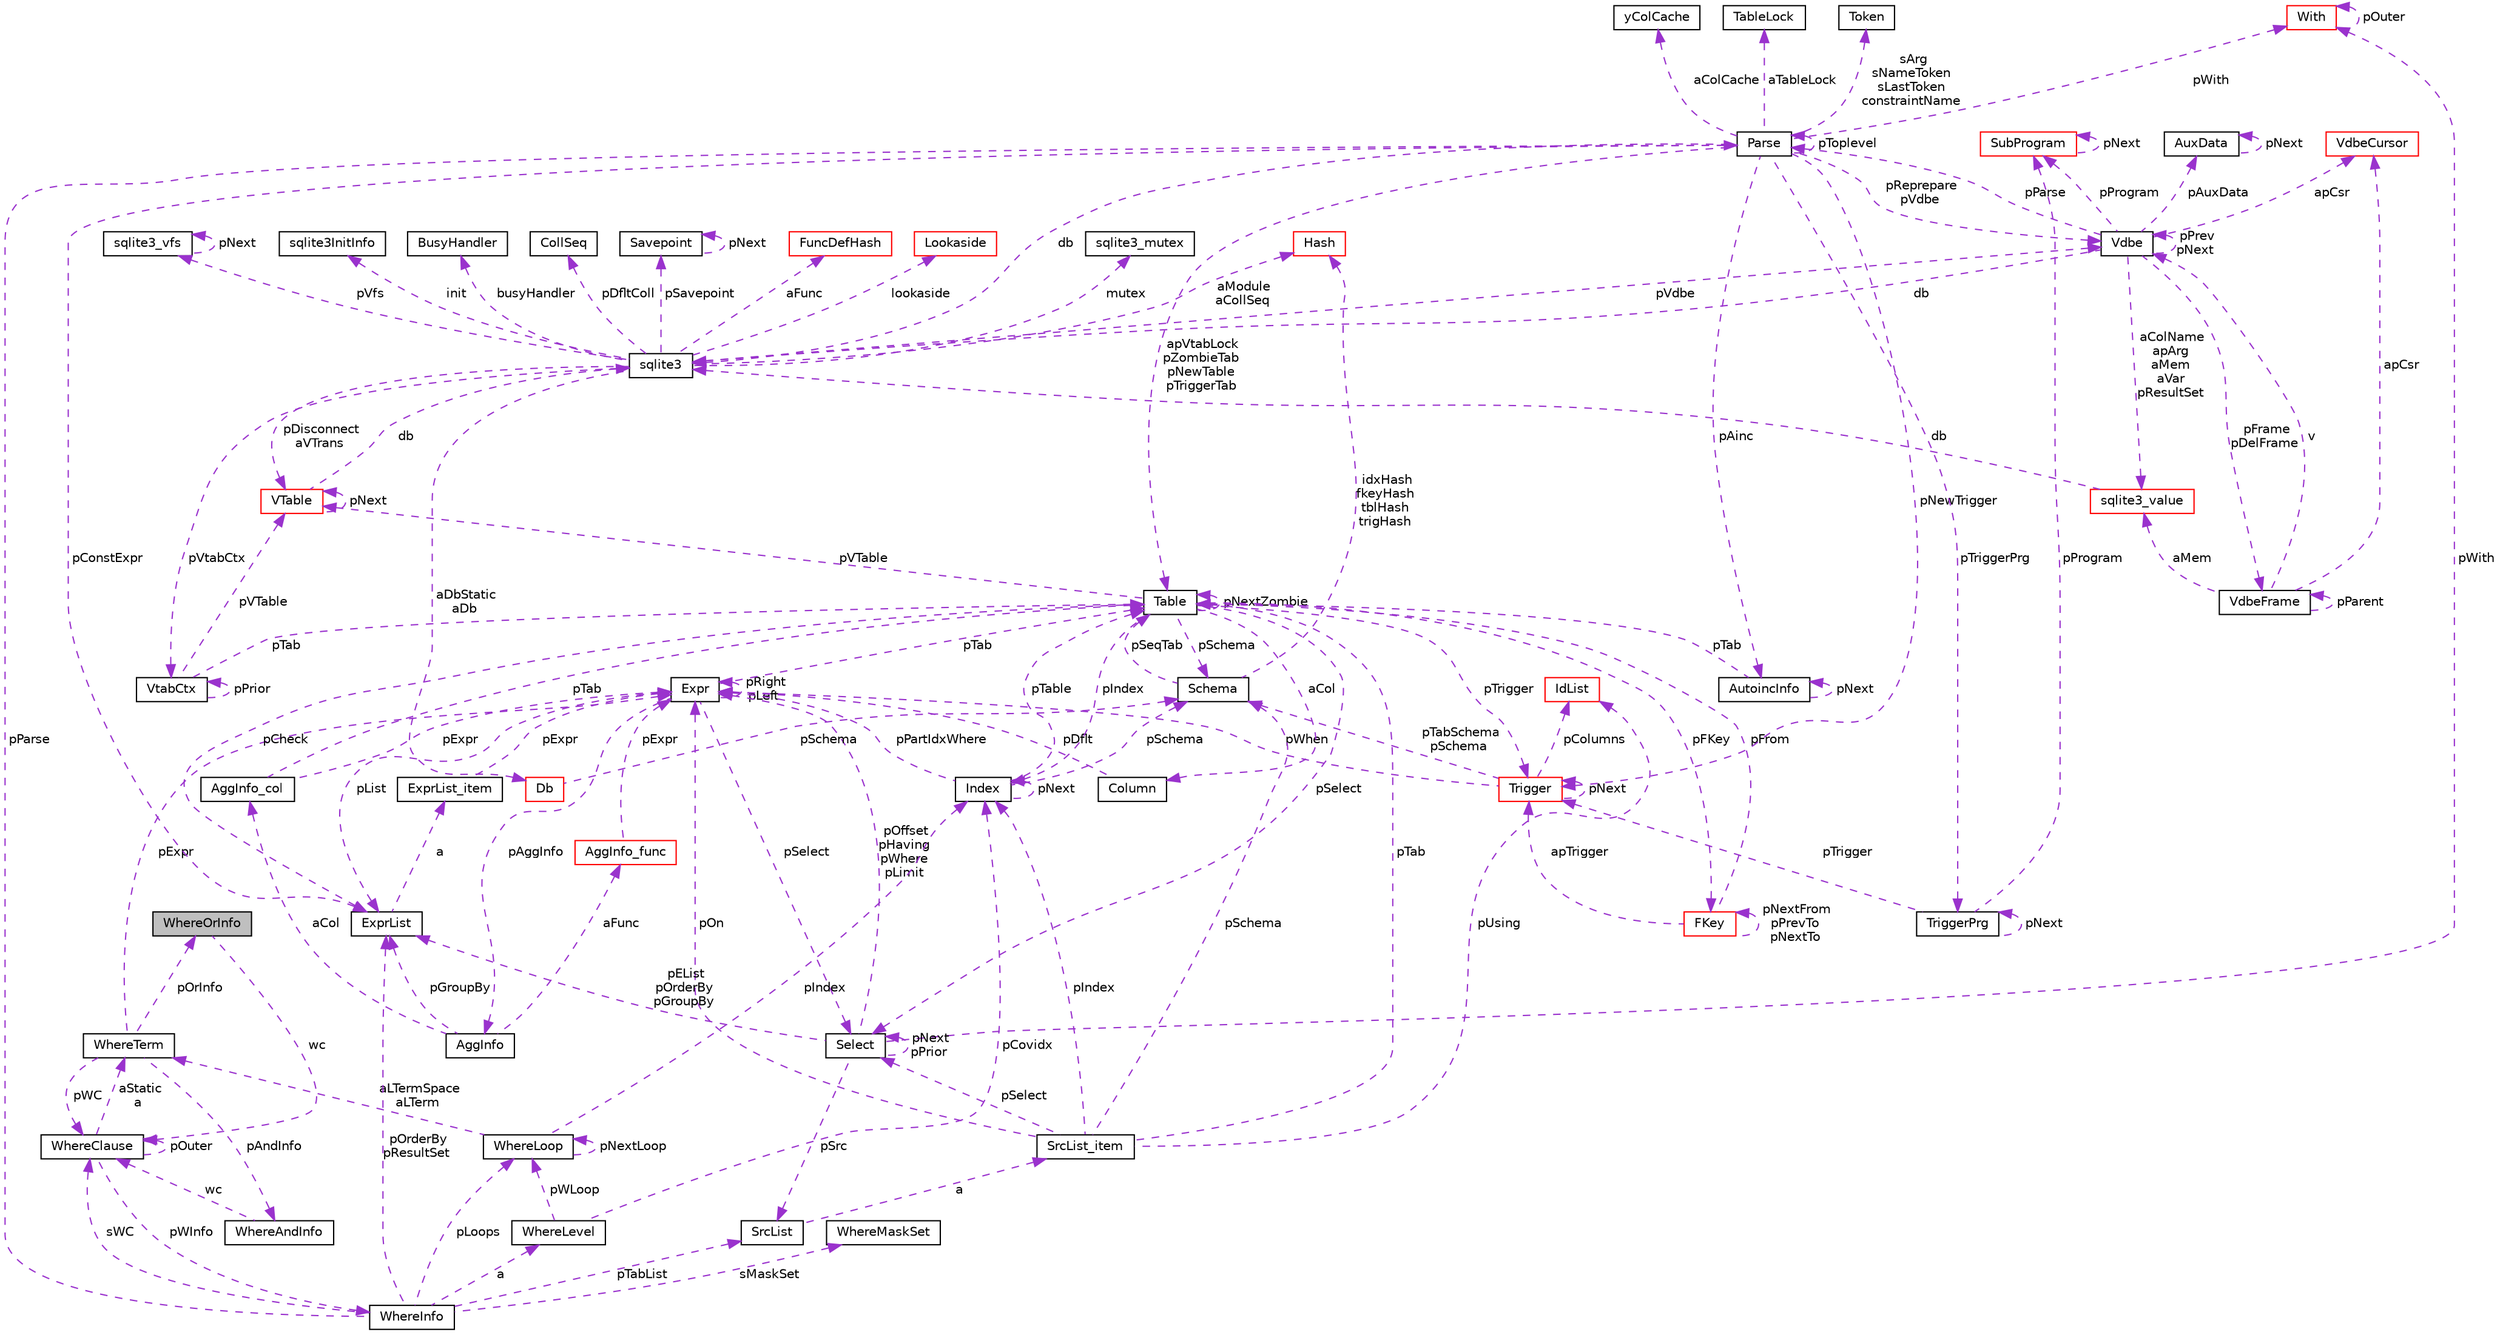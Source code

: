 digraph "WhereOrInfo"
{
  edge [fontname="Helvetica",fontsize="10",labelfontname="Helvetica",labelfontsize="10"];
  node [fontname="Helvetica",fontsize="10",shape=record];
  Node1 [label="WhereOrInfo",height=0.2,width=0.4,color="black", fillcolor="grey75", style="filled", fontcolor="black"];
  Node2 -> Node1 [dir="back",color="darkorchid3",fontsize="10",style="dashed",label=" wc" ,fontname="Helvetica"];
  Node2 [label="WhereClause",height=0.2,width=0.4,color="black", fillcolor="white", style="filled",URL="$struct_where_clause.html"];
  Node3 -> Node2 [dir="back",color="darkorchid3",fontsize="10",style="dashed",label=" aStatic\na" ,fontname="Helvetica"];
  Node3 [label="WhereTerm",height=0.2,width=0.4,color="black", fillcolor="white", style="filled",URL="$struct_where_term.html"];
  Node4 -> Node3 [dir="back",color="darkorchid3",fontsize="10",style="dashed",label=" pAndInfo" ,fontname="Helvetica"];
  Node4 [label="WhereAndInfo",height=0.2,width=0.4,color="black", fillcolor="white", style="filled",URL="$struct_where_and_info.html"];
  Node2 -> Node4 [dir="back",color="darkorchid3",fontsize="10",style="dashed",label=" wc" ,fontname="Helvetica"];
  Node1 -> Node3 [dir="back",color="darkorchid3",fontsize="10",style="dashed",label=" pOrInfo" ,fontname="Helvetica"];
  Node5 -> Node3 [dir="back",color="darkorchid3",fontsize="10",style="dashed",label=" pExpr" ,fontname="Helvetica"];
  Node5 [label="Expr",height=0.2,width=0.4,color="black", fillcolor="white", style="filled",URL="$struct_expr.html"];
  Node6 -> Node5 [dir="back",color="darkorchid3",fontsize="10",style="dashed",label=" pAggInfo" ,fontname="Helvetica"];
  Node6 [label="AggInfo",height=0.2,width=0.4,color="black", fillcolor="white", style="filled",URL="$struct_agg_info.html"];
  Node7 -> Node6 [dir="back",color="darkorchid3",fontsize="10",style="dashed",label=" aCol" ,fontname="Helvetica"];
  Node7 [label="AggInfo_col",height=0.2,width=0.4,color="black", fillcolor="white", style="filled",URL="$struct_agg_info_1_1_agg_info__col.html"];
  Node5 -> Node7 [dir="back",color="darkorchid3",fontsize="10",style="dashed",label=" pExpr" ,fontname="Helvetica"];
  Node8 -> Node7 [dir="back",color="darkorchid3",fontsize="10",style="dashed",label=" pTab" ,fontname="Helvetica"];
  Node8 [label="Table",height=0.2,width=0.4,color="black", fillcolor="white", style="filled",URL="$struct_table.html"];
  Node9 -> Node8 [dir="back",color="darkorchid3",fontsize="10",style="dashed",label=" pSchema" ,fontname="Helvetica"];
  Node9 [label="Schema",height=0.2,width=0.4,color="black", fillcolor="white", style="filled",URL="$struct_schema.html"];
  Node8 -> Node9 [dir="back",color="darkorchid3",fontsize="10",style="dashed",label=" pSeqTab" ,fontname="Helvetica"];
  Node10 -> Node9 [dir="back",color="darkorchid3",fontsize="10",style="dashed",label=" idxHash\nfkeyHash\ntblHash\ntrigHash" ,fontname="Helvetica"];
  Node10 [label="Hash",height=0.2,width=0.4,color="red", fillcolor="white", style="filled",URL="$struct_hash.html"];
  Node11 -> Node8 [dir="back",color="darkorchid3",fontsize="10",style="dashed",label=" aCol" ,fontname="Helvetica"];
  Node11 [label="Column",height=0.2,width=0.4,color="black", fillcolor="white", style="filled",URL="$struct_column.html"];
  Node5 -> Node11 [dir="back",color="darkorchid3",fontsize="10",style="dashed",label=" pDflt" ,fontname="Helvetica"];
  Node12 -> Node8 [dir="back",color="darkorchid3",fontsize="10",style="dashed",label=" pFKey" ,fontname="Helvetica"];
  Node12 [label="FKey",height=0.2,width=0.4,color="red", fillcolor="white", style="filled",URL="$struct_f_key.html"];
  Node12 -> Node12 [dir="back",color="darkorchid3",fontsize="10",style="dashed",label=" pNextFrom\npPrevTo\npNextTo" ,fontname="Helvetica"];
  Node8 -> Node12 [dir="back",color="darkorchid3",fontsize="10",style="dashed",label=" pFrom" ,fontname="Helvetica"];
  Node13 -> Node12 [dir="back",color="darkorchid3",fontsize="10",style="dashed",label=" apTrigger" ,fontname="Helvetica"];
  Node13 [label="Trigger",height=0.2,width=0.4,color="red", fillcolor="white", style="filled",URL="$struct_trigger.html"];
  Node9 -> Node13 [dir="back",color="darkorchid3",fontsize="10",style="dashed",label=" pTabSchema\npSchema" ,fontname="Helvetica"];
  Node5 -> Node13 [dir="back",color="darkorchid3",fontsize="10",style="dashed",label=" pWhen" ,fontname="Helvetica"];
  Node14 -> Node13 [dir="back",color="darkorchid3",fontsize="10",style="dashed",label=" pColumns" ,fontname="Helvetica"];
  Node14 [label="IdList",height=0.2,width=0.4,color="red", fillcolor="white", style="filled",URL="$struct_id_list.html"];
  Node13 -> Node13 [dir="back",color="darkorchid3",fontsize="10",style="dashed",label=" pNext" ,fontname="Helvetica"];
  Node15 -> Node8 [dir="back",color="darkorchid3",fontsize="10",style="dashed",label=" pVTable" ,fontname="Helvetica"];
  Node15 [label="VTable",height=0.2,width=0.4,color="red", fillcolor="white", style="filled",URL="$struct_v_table.html"];
  Node16 -> Node15 [dir="back",color="darkorchid3",fontsize="10",style="dashed",label=" db" ,fontname="Helvetica"];
  Node16 [label="sqlite3",height=0.2,width=0.4,color="black", fillcolor="white", style="filled",URL="$structsqlite3.html"];
  Node17 -> Node16 [dir="back",color="darkorchid3",fontsize="10",style="dashed",label=" pVdbe" ,fontname="Helvetica"];
  Node17 [label="Vdbe",height=0.2,width=0.4,color="black", fillcolor="white", style="filled",URL="$struct_vdbe.html"];
  Node17 -> Node17 [dir="back",color="darkorchid3",fontsize="10",style="dashed",label=" pPrev\npNext" ,fontname="Helvetica"];
  Node18 -> Node17 [dir="back",color="darkorchid3",fontsize="10",style="dashed",label=" aColName\napArg\naMem\naVar\npResultSet" ,fontname="Helvetica"];
  Node18 [label="sqlite3_value",height=0.2,width=0.4,color="red", fillcolor="white", style="filled",URL="$struct_mem.html"];
  Node16 -> Node18 [dir="back",color="darkorchid3",fontsize="10",style="dashed",label=" db" ,fontname="Helvetica"];
  Node16 -> Node17 [dir="back",color="darkorchid3",fontsize="10",style="dashed",label=" db" ,fontname="Helvetica"];
  Node19 -> Node17 [dir="back",color="darkorchid3",fontsize="10",style="dashed",label=" pFrame\npDelFrame" ,fontname="Helvetica"];
  Node19 [label="VdbeFrame",height=0.2,width=0.4,color="black", fillcolor="white", style="filled",URL="$struct_vdbe_frame.html"];
  Node18 -> Node19 [dir="back",color="darkorchid3",fontsize="10",style="dashed",label=" aMem" ,fontname="Helvetica"];
  Node17 -> Node19 [dir="back",color="darkorchid3",fontsize="10",style="dashed",label=" v" ,fontname="Helvetica"];
  Node19 -> Node19 [dir="back",color="darkorchid3",fontsize="10",style="dashed",label=" pParent" ,fontname="Helvetica"];
  Node20 -> Node19 [dir="back",color="darkorchid3",fontsize="10",style="dashed",label=" apCsr" ,fontname="Helvetica"];
  Node20 [label="VdbeCursor",height=0.2,width=0.4,color="red", fillcolor="white", style="filled",URL="$struct_vdbe_cursor.html"];
  Node21 -> Node17 [dir="back",color="darkorchid3",fontsize="10",style="dashed",label=" pAuxData" ,fontname="Helvetica"];
  Node21 [label="AuxData",height=0.2,width=0.4,color="black", fillcolor="white", style="filled",URL="$struct_aux_data.html"];
  Node21 -> Node21 [dir="back",color="darkorchid3",fontsize="10",style="dashed",label=" pNext" ,fontname="Helvetica"];
  Node22 -> Node17 [dir="back",color="darkorchid3",fontsize="10",style="dashed",label=" pProgram" ,fontname="Helvetica"];
  Node22 [label="SubProgram",height=0.2,width=0.4,color="red", fillcolor="white", style="filled",URL="$struct_sub_program.html"];
  Node22 -> Node22 [dir="back",color="darkorchid3",fontsize="10",style="dashed",label=" pNext" ,fontname="Helvetica"];
  Node20 -> Node17 [dir="back",color="darkorchid3",fontsize="10",style="dashed",label=" apCsr" ,fontname="Helvetica"];
  Node23 -> Node17 [dir="back",color="darkorchid3",fontsize="10",style="dashed",label=" pParse" ,fontname="Helvetica"];
  Node23 [label="Parse",height=0.2,width=0.4,color="black", fillcolor="white", style="filled",URL="$struct_parse.html"];
  Node17 -> Node23 [dir="back",color="darkorchid3",fontsize="10",style="dashed",label=" pReprepare\npVdbe" ,fontname="Helvetica"];
  Node16 -> Node23 [dir="back",color="darkorchid3",fontsize="10",style="dashed",label=" db" ,fontname="Helvetica"];
  Node24 -> Node23 [dir="back",color="darkorchid3",fontsize="10",style="dashed",label=" aTableLock" ,fontname="Helvetica"];
  Node24 [label="TableLock",height=0.2,width=0.4,color="black", fillcolor="white", style="filled",URL="$struct_table_lock.html"];
  Node25 -> Node23 [dir="back",color="darkorchid3",fontsize="10",style="dashed",label=" sArg\nsNameToken\nsLastToken\nconstraintName" ,fontname="Helvetica"];
  Node25 [label="Token",height=0.2,width=0.4,color="black", fillcolor="white", style="filled",URL="$struct_token.html"];
  Node26 -> Node23 [dir="back",color="darkorchid3",fontsize="10",style="dashed",label=" pWith" ,fontname="Helvetica"];
  Node26 [label="With",height=0.2,width=0.4,color="red", fillcolor="white", style="filled",URL="$struct_with.html"];
  Node26 -> Node26 [dir="back",color="darkorchid3",fontsize="10",style="dashed",label=" pOuter" ,fontname="Helvetica"];
  Node27 -> Node23 [dir="back",color="darkorchid3",fontsize="10",style="dashed",label=" aColCache" ,fontname="Helvetica"];
  Node27 [label="yColCache",height=0.2,width=0.4,color="black", fillcolor="white", style="filled",URL="$struct_parse_1_1y_col_cache.html"];
  Node8 -> Node23 [dir="back",color="darkorchid3",fontsize="10",style="dashed",label=" apVtabLock\npZombieTab\npNewTable\npTriggerTab" ,fontname="Helvetica"];
  Node13 -> Node23 [dir="back",color="darkorchid3",fontsize="10",style="dashed",label=" pNewTrigger" ,fontname="Helvetica"];
  Node28 -> Node23 [dir="back",color="darkorchid3",fontsize="10",style="dashed",label=" pTriggerPrg" ,fontname="Helvetica"];
  Node28 [label="TriggerPrg",height=0.2,width=0.4,color="black", fillcolor="white", style="filled",URL="$struct_trigger_prg.html"];
  Node22 -> Node28 [dir="back",color="darkorchid3",fontsize="10",style="dashed",label=" pProgram" ,fontname="Helvetica"];
  Node13 -> Node28 [dir="back",color="darkorchid3",fontsize="10",style="dashed",label=" pTrigger" ,fontname="Helvetica"];
  Node28 -> Node28 [dir="back",color="darkorchid3",fontsize="10",style="dashed",label=" pNext" ,fontname="Helvetica"];
  Node29 -> Node23 [dir="back",color="darkorchid3",fontsize="10",style="dashed",label=" pAinc" ,fontname="Helvetica"];
  Node29 [label="AutoincInfo",height=0.2,width=0.4,color="black", fillcolor="white", style="filled",URL="$struct_autoinc_info.html"];
  Node8 -> Node29 [dir="back",color="darkorchid3",fontsize="10",style="dashed",label=" pTab" ,fontname="Helvetica"];
  Node29 -> Node29 [dir="back",color="darkorchid3",fontsize="10",style="dashed",label=" pNext" ,fontname="Helvetica"];
  Node30 -> Node23 [dir="back",color="darkorchid3",fontsize="10",style="dashed",label=" pConstExpr" ,fontname="Helvetica"];
  Node30 [label="ExprList",height=0.2,width=0.4,color="black", fillcolor="white", style="filled",URL="$struct_expr_list.html"];
  Node31 -> Node30 [dir="back",color="darkorchid3",fontsize="10",style="dashed",label=" a" ,fontname="Helvetica"];
  Node31 [label="ExprList_item",height=0.2,width=0.4,color="black", fillcolor="white", style="filled",URL="$struct_expr_list_1_1_expr_list__item.html"];
  Node5 -> Node31 [dir="back",color="darkorchid3",fontsize="10",style="dashed",label=" pExpr" ,fontname="Helvetica"];
  Node23 -> Node23 [dir="back",color="darkorchid3",fontsize="10",style="dashed",label=" pToplevel" ,fontname="Helvetica"];
  Node32 -> Node16 [dir="back",color="darkorchid3",fontsize="10",style="dashed",label=" pSavepoint" ,fontname="Helvetica"];
  Node32 [label="Savepoint",height=0.2,width=0.4,color="black", fillcolor="white", style="filled",URL="$struct_savepoint.html"];
  Node32 -> Node32 [dir="back",color="darkorchid3",fontsize="10",style="dashed",label=" pNext" ,fontname="Helvetica"];
  Node33 -> Node16 [dir="back",color="darkorchid3",fontsize="10",style="dashed",label=" aFunc" ,fontname="Helvetica"];
  Node33 [label="FuncDefHash",height=0.2,width=0.4,color="red", fillcolor="white", style="filled",URL="$struct_func_def_hash.html"];
  Node34 -> Node16 [dir="back",color="darkorchid3",fontsize="10",style="dashed",label=" lookaside" ,fontname="Helvetica"];
  Node34 [label="Lookaside",height=0.2,width=0.4,color="red", fillcolor="white", style="filled",URL="$struct_lookaside.html"];
  Node35 -> Node16 [dir="back",color="darkorchid3",fontsize="10",style="dashed",label=" mutex" ,fontname="Helvetica"];
  Node35 [label="sqlite3_mutex",height=0.2,width=0.4,color="black", fillcolor="white", style="filled",URL="$structsqlite3__mutex.html"];
  Node36 -> Node16 [dir="back",color="darkorchid3",fontsize="10",style="dashed",label=" pVfs" ,fontname="Helvetica"];
  Node36 [label="sqlite3_vfs",height=0.2,width=0.4,color="black", fillcolor="white", style="filled",URL="$structsqlite3__vfs.html"];
  Node36 -> Node36 [dir="back",color="darkorchid3",fontsize="10",style="dashed",label=" pNext" ,fontname="Helvetica"];
  Node37 -> Node16 [dir="back",color="darkorchid3",fontsize="10",style="dashed",label=" init" ,fontname="Helvetica"];
  Node37 [label="sqlite3InitInfo",height=0.2,width=0.4,color="black", fillcolor="white", style="filled",URL="$structsqlite3_1_1sqlite3_init_info.html"];
  Node38 -> Node16 [dir="back",color="darkorchid3",fontsize="10",style="dashed",label=" busyHandler" ,fontname="Helvetica"];
  Node38 [label="BusyHandler",height=0.2,width=0.4,color="black", fillcolor="white", style="filled",URL="$struct_busy_handler.html"];
  Node39 -> Node16 [dir="back",color="darkorchid3",fontsize="10",style="dashed",label=" pVtabCtx" ,fontname="Helvetica"];
  Node39 [label="VtabCtx",height=0.2,width=0.4,color="black", fillcolor="white", style="filled",URL="$struct_vtab_ctx.html"];
  Node39 -> Node39 [dir="back",color="darkorchid3",fontsize="10",style="dashed",label=" pPrior" ,fontname="Helvetica"];
  Node15 -> Node39 [dir="back",color="darkorchid3",fontsize="10",style="dashed",label=" pVTable" ,fontname="Helvetica"];
  Node8 -> Node39 [dir="back",color="darkorchid3",fontsize="10",style="dashed",label=" pTab" ,fontname="Helvetica"];
  Node40 -> Node16 [dir="back",color="darkorchid3",fontsize="10",style="dashed",label=" pDfltColl" ,fontname="Helvetica"];
  Node40 [label="CollSeq",height=0.2,width=0.4,color="black", fillcolor="white", style="filled",URL="$struct_coll_seq.html"];
  Node15 -> Node16 [dir="back",color="darkorchid3",fontsize="10",style="dashed",label=" pDisconnect\naVTrans" ,fontname="Helvetica"];
  Node41 -> Node16 [dir="back",color="darkorchid3",fontsize="10",style="dashed",label=" aDbStatic\naDb" ,fontname="Helvetica"];
  Node41 [label="Db",height=0.2,width=0.4,color="red", fillcolor="white", style="filled",URL="$struct_db.html"];
  Node9 -> Node41 [dir="back",color="darkorchid3",fontsize="10",style="dashed",label=" pSchema" ,fontname="Helvetica"];
  Node10 -> Node16 [dir="back",color="darkorchid3",fontsize="10",style="dashed",label=" aModule\naCollSeq" ,fontname="Helvetica"];
  Node15 -> Node15 [dir="back",color="darkorchid3",fontsize="10",style="dashed",label=" pNext" ,fontname="Helvetica"];
  Node8 -> Node8 [dir="back",color="darkorchid3",fontsize="10",style="dashed",label=" pNextZombie" ,fontname="Helvetica"];
  Node13 -> Node8 [dir="back",color="darkorchid3",fontsize="10",style="dashed",label=" pTrigger" ,fontname="Helvetica"];
  Node42 -> Node8 [dir="back",color="darkorchid3",fontsize="10",style="dashed",label=" pSelect" ,fontname="Helvetica"];
  Node42 [label="Select",height=0.2,width=0.4,color="black", fillcolor="white", style="filled",URL="$struct_select.html"];
  Node5 -> Node42 [dir="back",color="darkorchid3",fontsize="10",style="dashed",label=" pOffset\npHaving\npWhere\npLimit" ,fontname="Helvetica"];
  Node26 -> Node42 [dir="back",color="darkorchid3",fontsize="10",style="dashed",label=" pWith" ,fontname="Helvetica"];
  Node42 -> Node42 [dir="back",color="darkorchid3",fontsize="10",style="dashed",label=" pNext\npPrior" ,fontname="Helvetica"];
  Node43 -> Node42 [dir="back",color="darkorchid3",fontsize="10",style="dashed",label=" pSrc" ,fontname="Helvetica"];
  Node43 [label="SrcList",height=0.2,width=0.4,color="black", fillcolor="white", style="filled",URL="$struct_src_list.html"];
  Node44 -> Node43 [dir="back",color="darkorchid3",fontsize="10",style="dashed",label=" a" ,fontname="Helvetica"];
  Node44 [label="SrcList_item",height=0.2,width=0.4,color="black", fillcolor="white", style="filled",URL="$struct_src_list_1_1_src_list__item.html"];
  Node9 -> Node44 [dir="back",color="darkorchid3",fontsize="10",style="dashed",label=" pSchema" ,fontname="Helvetica"];
  Node5 -> Node44 [dir="back",color="darkorchid3",fontsize="10",style="dashed",label=" pOn" ,fontname="Helvetica"];
  Node14 -> Node44 [dir="back",color="darkorchid3",fontsize="10",style="dashed",label=" pUsing" ,fontname="Helvetica"];
  Node8 -> Node44 [dir="back",color="darkorchid3",fontsize="10",style="dashed",label=" pTab" ,fontname="Helvetica"];
  Node42 -> Node44 [dir="back",color="darkorchid3",fontsize="10",style="dashed",label=" pSelect" ,fontname="Helvetica"];
  Node45 -> Node44 [dir="back",color="darkorchid3",fontsize="10",style="dashed",label=" pIndex" ,fontname="Helvetica"];
  Node45 [label="Index",height=0.2,width=0.4,color="black", fillcolor="white", style="filled",URL="$struct_index.html"];
  Node9 -> Node45 [dir="back",color="darkorchid3",fontsize="10",style="dashed",label=" pSchema" ,fontname="Helvetica"];
  Node5 -> Node45 [dir="back",color="darkorchid3",fontsize="10",style="dashed",label=" pPartIdxWhere" ,fontname="Helvetica"];
  Node8 -> Node45 [dir="back",color="darkorchid3",fontsize="10",style="dashed",label=" pTable" ,fontname="Helvetica"];
  Node45 -> Node45 [dir="back",color="darkorchid3",fontsize="10",style="dashed",label=" pNext" ,fontname="Helvetica"];
  Node30 -> Node42 [dir="back",color="darkorchid3",fontsize="10",style="dashed",label=" pEList\npOrderBy\npGroupBy" ,fontname="Helvetica"];
  Node30 -> Node8 [dir="back",color="darkorchid3",fontsize="10",style="dashed",label=" pCheck" ,fontname="Helvetica"];
  Node45 -> Node8 [dir="back",color="darkorchid3",fontsize="10",style="dashed",label=" pIndex" ,fontname="Helvetica"];
  Node46 -> Node6 [dir="back",color="darkorchid3",fontsize="10",style="dashed",label=" aFunc" ,fontname="Helvetica"];
  Node46 [label="AggInfo_func",height=0.2,width=0.4,color="red", fillcolor="white", style="filled",URL="$struct_agg_info_1_1_agg_info__func.html"];
  Node5 -> Node46 [dir="back",color="darkorchid3",fontsize="10",style="dashed",label=" pExpr" ,fontname="Helvetica"];
  Node30 -> Node6 [dir="back",color="darkorchid3",fontsize="10",style="dashed",label=" pGroupBy" ,fontname="Helvetica"];
  Node5 -> Node5 [dir="back",color="darkorchid3",fontsize="10",style="dashed",label=" pRight\npLeft" ,fontname="Helvetica"];
  Node8 -> Node5 [dir="back",color="darkorchid3",fontsize="10",style="dashed",label=" pTab" ,fontname="Helvetica"];
  Node42 -> Node5 [dir="back",color="darkorchid3",fontsize="10",style="dashed",label=" pSelect" ,fontname="Helvetica"];
  Node30 -> Node5 [dir="back",color="darkorchid3",fontsize="10",style="dashed",label=" pList" ,fontname="Helvetica"];
  Node2 -> Node3 [dir="back",color="darkorchid3",fontsize="10",style="dashed",label=" pWC" ,fontname="Helvetica"];
  Node47 -> Node2 [dir="back",color="darkorchid3",fontsize="10",style="dashed",label=" pWInfo" ,fontname="Helvetica"];
  Node47 [label="WhereInfo",height=0.2,width=0.4,color="black", fillcolor="white", style="filled",URL="$struct_where_info.html"];
  Node48 -> Node47 [dir="back",color="darkorchid3",fontsize="10",style="dashed",label=" pLoops" ,fontname="Helvetica"];
  Node48 [label="WhereLoop",height=0.2,width=0.4,color="black", fillcolor="white", style="filled",URL="$struct_where_loop.html"];
  Node48 -> Node48 [dir="back",color="darkorchid3",fontsize="10",style="dashed",label=" pNextLoop" ,fontname="Helvetica"];
  Node3 -> Node48 [dir="back",color="darkorchid3",fontsize="10",style="dashed",label=" aLTermSpace\naLTerm" ,fontname="Helvetica"];
  Node45 -> Node48 [dir="back",color="darkorchid3",fontsize="10",style="dashed",label=" pIndex" ,fontname="Helvetica"];
  Node2 -> Node47 [dir="back",color="darkorchid3",fontsize="10",style="dashed",label=" sWC" ,fontname="Helvetica"];
  Node49 -> Node47 [dir="back",color="darkorchid3",fontsize="10",style="dashed",label=" a" ,fontname="Helvetica"];
  Node49 [label="WhereLevel",height=0.2,width=0.4,color="black", fillcolor="white", style="filled",URL="$struct_where_level.html"];
  Node48 -> Node49 [dir="back",color="darkorchid3",fontsize="10",style="dashed",label=" pWLoop" ,fontname="Helvetica"];
  Node45 -> Node49 [dir="back",color="darkorchid3",fontsize="10",style="dashed",label=" pCovidx" ,fontname="Helvetica"];
  Node50 -> Node47 [dir="back",color="darkorchid3",fontsize="10",style="dashed",label=" sMaskSet" ,fontname="Helvetica"];
  Node50 [label="WhereMaskSet",height=0.2,width=0.4,color="black", fillcolor="white", style="filled",URL="$struct_where_mask_set.html"];
  Node43 -> Node47 [dir="back",color="darkorchid3",fontsize="10",style="dashed",label=" pTabList" ,fontname="Helvetica"];
  Node30 -> Node47 [dir="back",color="darkorchid3",fontsize="10",style="dashed",label=" pOrderBy\npResultSet" ,fontname="Helvetica"];
  Node23 -> Node47 [dir="back",color="darkorchid3",fontsize="10",style="dashed",label=" pParse" ,fontname="Helvetica"];
  Node2 -> Node2 [dir="back",color="darkorchid3",fontsize="10",style="dashed",label=" pOuter" ,fontname="Helvetica"];
}
